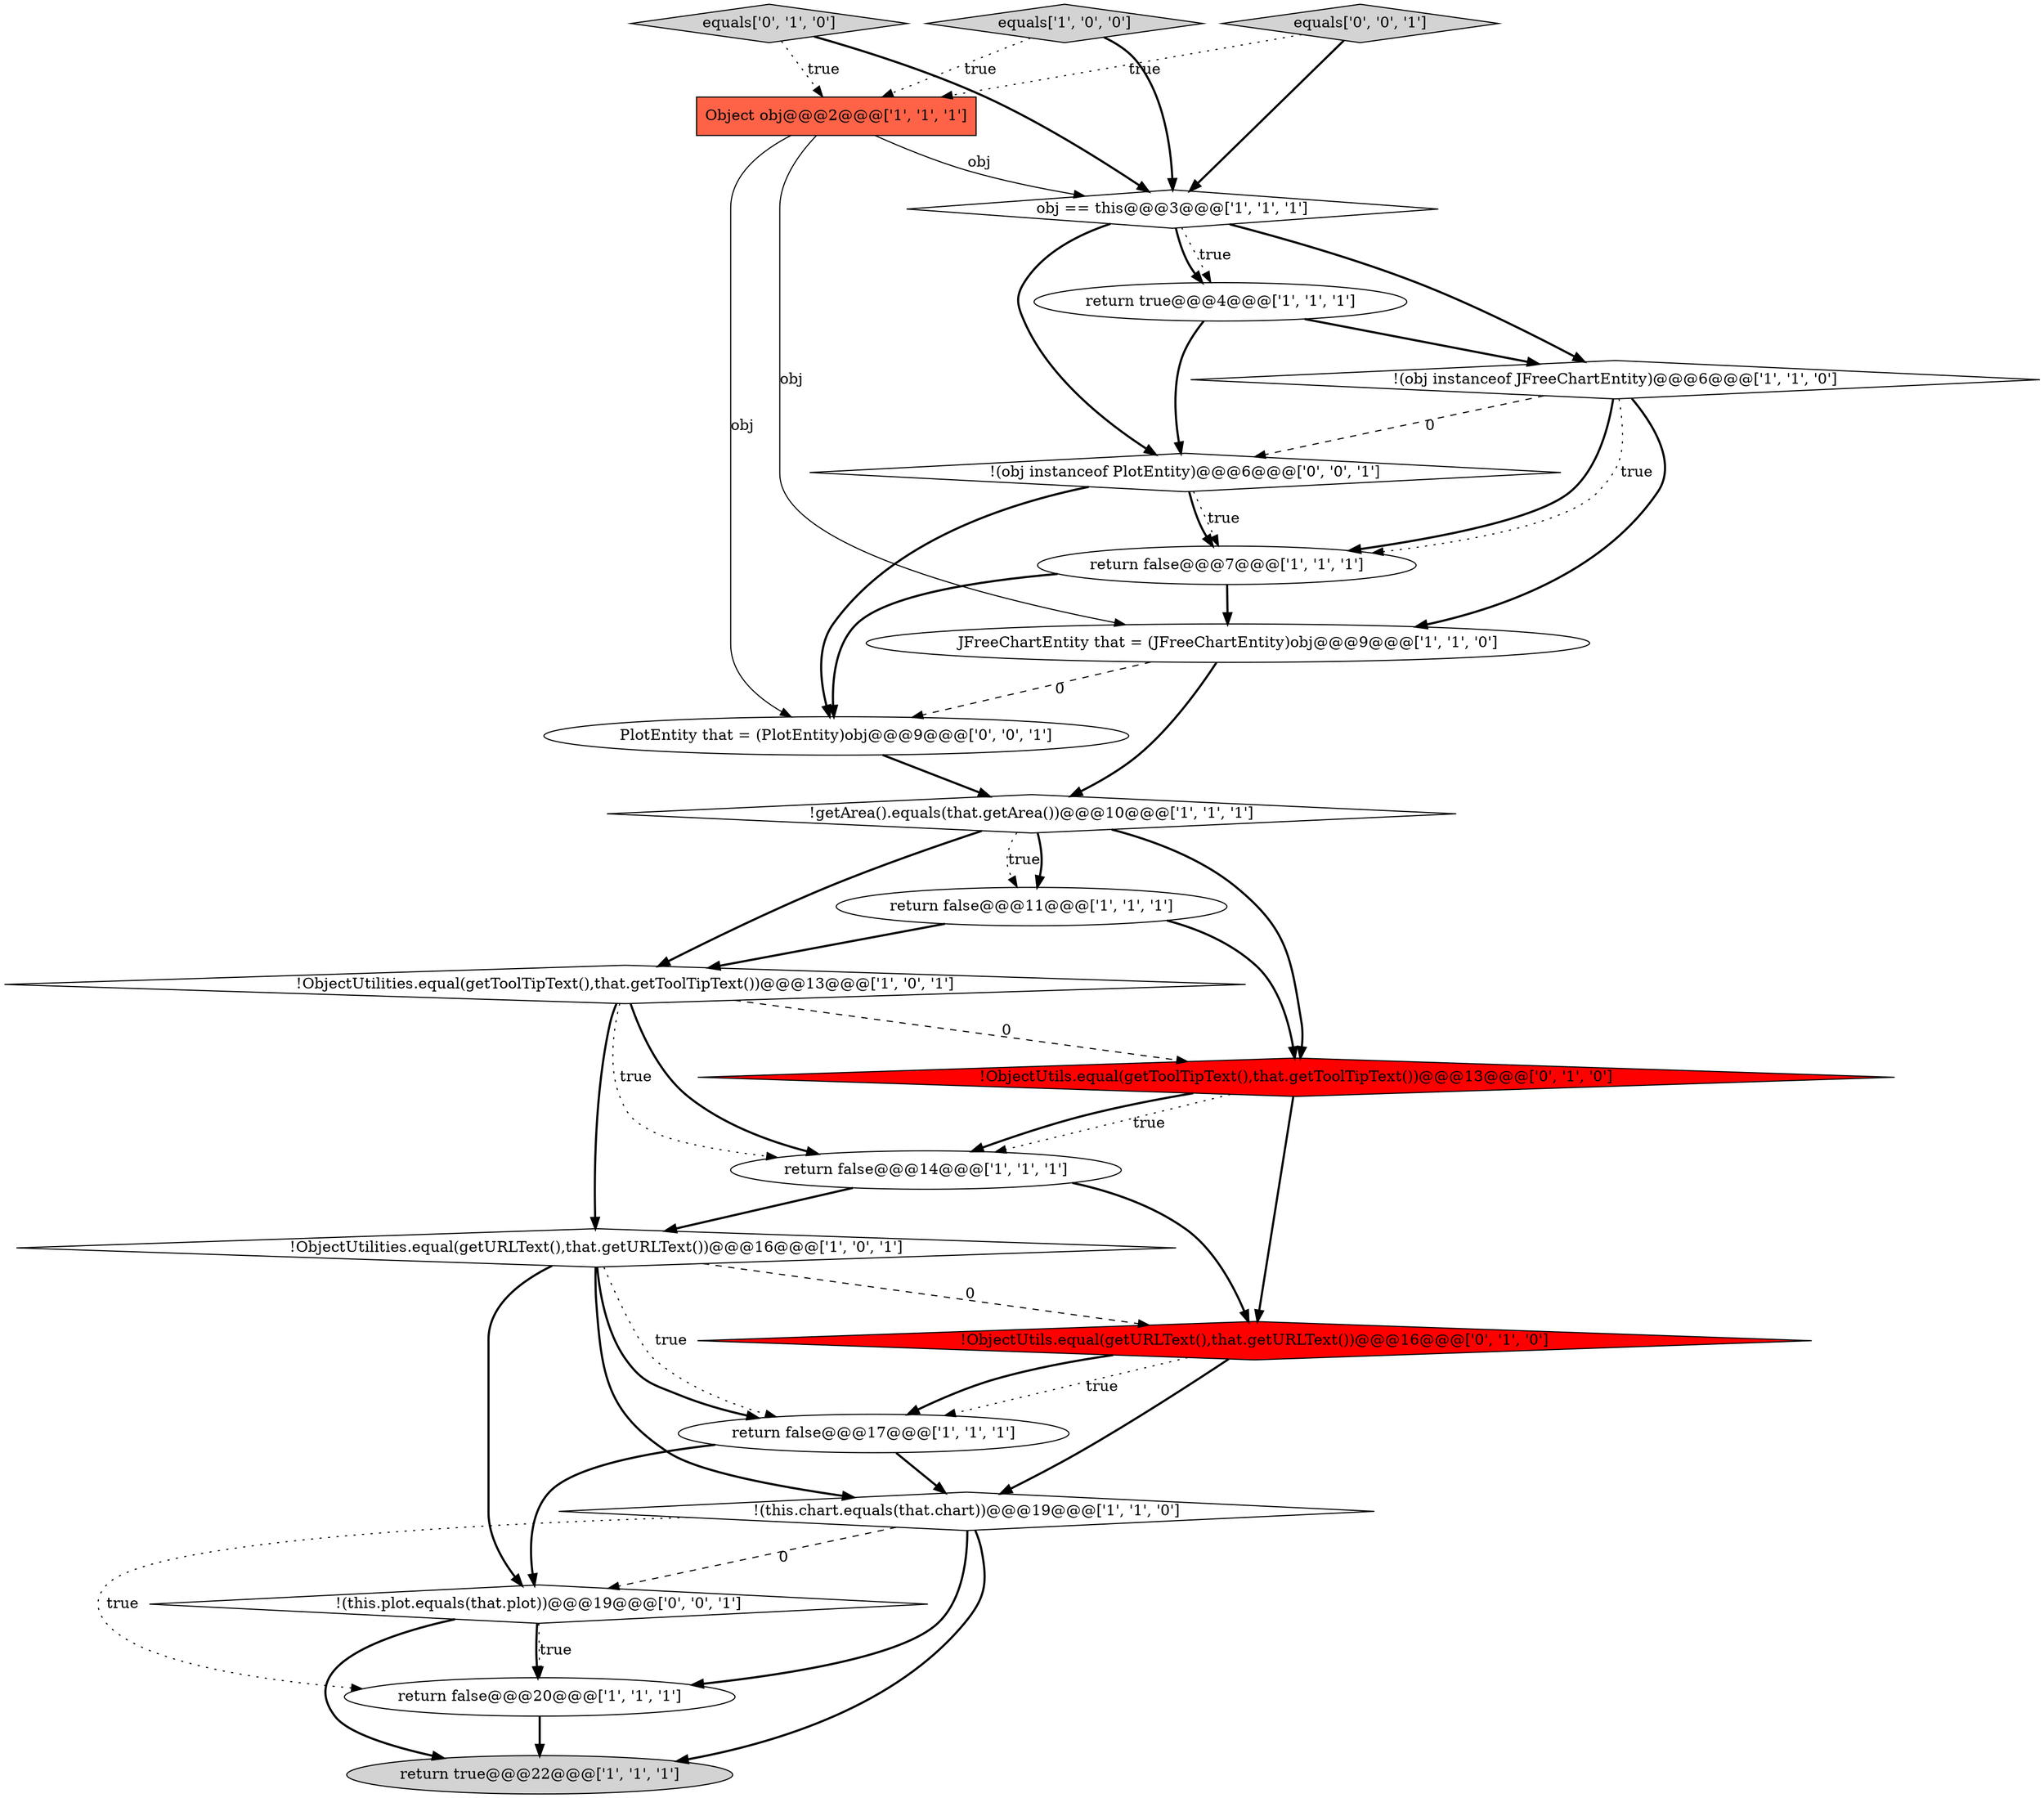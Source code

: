 digraph {
1 [style = filled, label = "!getArea().equals(that.getArea())@@@10@@@['1', '1', '1']", fillcolor = white, shape = diamond image = "AAA0AAABBB1BBB"];
18 [style = filled, label = "!ObjectUtils.equal(getToolTipText(),that.getToolTipText())@@@13@@@['0', '1', '0']", fillcolor = red, shape = diamond image = "AAA1AAABBB2BBB"];
9 [style = filled, label = "Object obj@@@2@@@['1', '1', '1']", fillcolor = tomato, shape = box image = "AAA0AAABBB1BBB"];
20 [style = filled, label = "!(this.plot.equals(that.plot))@@@19@@@['0', '0', '1']", fillcolor = white, shape = diamond image = "AAA0AAABBB3BBB"];
16 [style = filled, label = "equals['0', '1', '0']", fillcolor = lightgray, shape = diamond image = "AAA0AAABBB2BBB"];
2 [style = filled, label = "!(this.chart.equals(that.chart))@@@19@@@['1', '1', '0']", fillcolor = white, shape = diamond image = "AAA0AAABBB1BBB"];
4 [style = filled, label = "!ObjectUtilities.equal(getToolTipText(),that.getToolTipText())@@@13@@@['1', '0', '1']", fillcolor = white, shape = diamond image = "AAA0AAABBB1BBB"];
7 [style = filled, label = "JFreeChartEntity that = (JFreeChartEntity)obj@@@9@@@['1', '1', '0']", fillcolor = white, shape = ellipse image = "AAA0AAABBB1BBB"];
13 [style = filled, label = "equals['1', '0', '0']", fillcolor = lightgray, shape = diamond image = "AAA0AAABBB1BBB"];
14 [style = filled, label = "return true@@@4@@@['1', '1', '1']", fillcolor = white, shape = ellipse image = "AAA0AAABBB1BBB"];
5 [style = filled, label = "return true@@@22@@@['1', '1', '1']", fillcolor = lightgray, shape = ellipse image = "AAA0AAABBB1BBB"];
17 [style = filled, label = "!ObjectUtils.equal(getURLText(),that.getURLText())@@@16@@@['0', '1', '0']", fillcolor = red, shape = diamond image = "AAA1AAABBB2BBB"];
19 [style = filled, label = "!(obj instanceof PlotEntity)@@@6@@@['0', '0', '1']", fillcolor = white, shape = diamond image = "AAA0AAABBB3BBB"];
0 [style = filled, label = "!ObjectUtilities.equal(getURLText(),that.getURLText())@@@16@@@['1', '0', '1']", fillcolor = white, shape = diamond image = "AAA0AAABBB1BBB"];
12 [style = filled, label = "return false@@@20@@@['1', '1', '1']", fillcolor = white, shape = ellipse image = "AAA0AAABBB1BBB"];
3 [style = filled, label = "return false@@@7@@@['1', '1', '1']", fillcolor = white, shape = ellipse image = "AAA0AAABBB1BBB"];
10 [style = filled, label = "obj == this@@@3@@@['1', '1', '1']", fillcolor = white, shape = diamond image = "AAA0AAABBB1BBB"];
8 [style = filled, label = "return false@@@17@@@['1', '1', '1']", fillcolor = white, shape = ellipse image = "AAA0AAABBB1BBB"];
6 [style = filled, label = "return false@@@14@@@['1', '1', '1']", fillcolor = white, shape = ellipse image = "AAA0AAABBB1BBB"];
11 [style = filled, label = "return false@@@11@@@['1', '1', '1']", fillcolor = white, shape = ellipse image = "AAA0AAABBB1BBB"];
21 [style = filled, label = "equals['0', '0', '1']", fillcolor = lightgray, shape = diamond image = "AAA0AAABBB3BBB"];
22 [style = filled, label = "PlotEntity that = (PlotEntity)obj@@@9@@@['0', '0', '1']", fillcolor = white, shape = ellipse image = "AAA0AAABBB3BBB"];
15 [style = filled, label = "!(obj instanceof JFreeChartEntity)@@@6@@@['1', '1', '0']", fillcolor = white, shape = diamond image = "AAA0AAABBB1BBB"];
4->6 [style = dotted, label="true"];
6->17 [style = bold, label=""];
13->10 [style = bold, label=""];
17->8 [style = bold, label=""];
21->10 [style = bold, label=""];
4->18 [style = dashed, label="0"];
1->4 [style = bold, label=""];
16->9 [style = dotted, label="true"];
7->1 [style = bold, label=""];
9->10 [style = solid, label="obj"];
10->15 [style = bold, label=""];
12->5 [style = bold, label=""];
15->7 [style = bold, label=""];
2->20 [style = dashed, label="0"];
10->14 [style = bold, label=""];
4->6 [style = bold, label=""];
16->10 [style = bold, label=""];
10->19 [style = bold, label=""];
1->11 [style = dotted, label="true"];
11->4 [style = bold, label=""];
0->2 [style = bold, label=""];
18->17 [style = bold, label=""];
14->19 [style = bold, label=""];
1->18 [style = bold, label=""];
6->0 [style = bold, label=""];
15->19 [style = dashed, label="0"];
15->3 [style = bold, label=""];
3->22 [style = bold, label=""];
0->17 [style = dashed, label="0"];
11->18 [style = bold, label=""];
2->12 [style = bold, label=""];
1->11 [style = bold, label=""];
4->0 [style = bold, label=""];
18->6 [style = dotted, label="true"];
10->14 [style = dotted, label="true"];
20->5 [style = bold, label=""];
15->3 [style = dotted, label="true"];
0->8 [style = dotted, label="true"];
17->8 [style = dotted, label="true"];
21->9 [style = dotted, label="true"];
8->20 [style = bold, label=""];
17->2 [style = bold, label=""];
8->2 [style = bold, label=""];
3->7 [style = bold, label=""];
18->6 [style = bold, label=""];
19->3 [style = dotted, label="true"];
9->7 [style = solid, label="obj"];
0->8 [style = bold, label=""];
20->12 [style = bold, label=""];
2->12 [style = dotted, label="true"];
0->20 [style = bold, label=""];
14->15 [style = bold, label=""];
20->12 [style = dotted, label="true"];
22->1 [style = bold, label=""];
19->22 [style = bold, label=""];
19->3 [style = bold, label=""];
9->22 [style = solid, label="obj"];
7->22 [style = dashed, label="0"];
2->5 [style = bold, label=""];
13->9 [style = dotted, label="true"];
}
